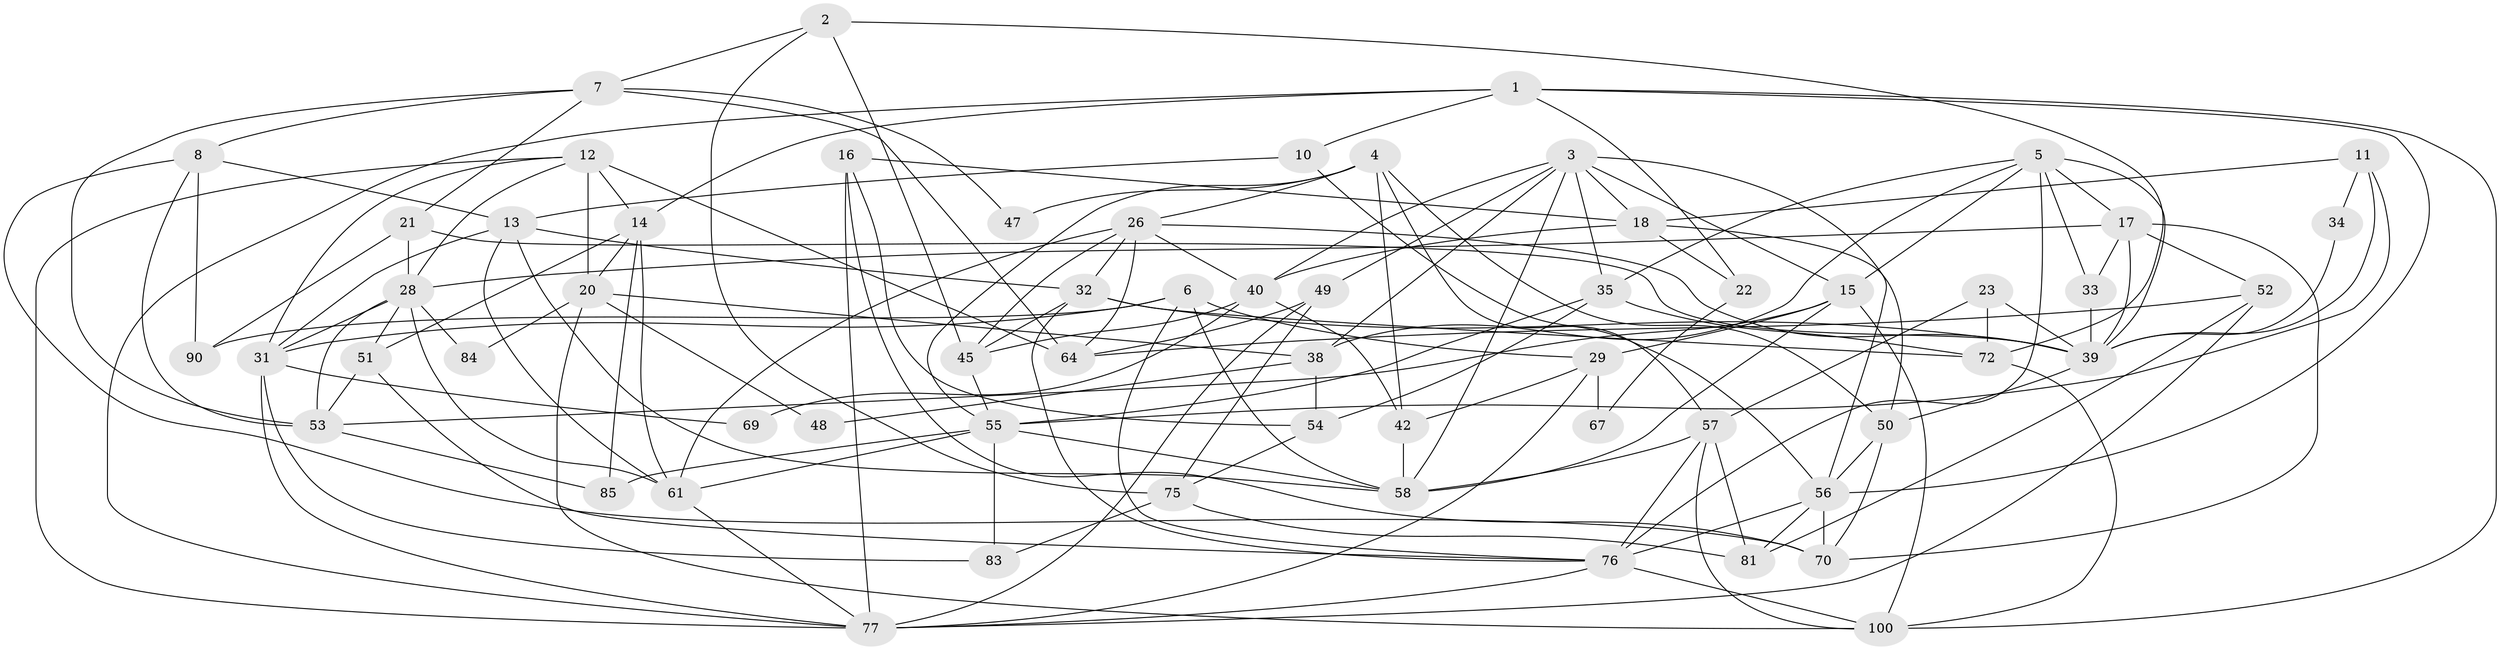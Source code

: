 // original degree distribution, {3: 0.25, 4: 0.24, 5: 0.23, 6: 0.12, 2: 0.14, 7: 0.02}
// Generated by graph-tools (version 1.1) at 2025/38/02/21/25 10:38:59]
// undirected, 61 vertices, 155 edges
graph export_dot {
graph [start="1"]
  node [color=gray90,style=filled];
  1 [super="+9"];
  2;
  3 [super="+25"];
  4 [super="+30"];
  5 [super="+24"];
  6 [super="+44"];
  7 [super="+93"];
  8 [super="+95"];
  10;
  11 [super="+89"];
  12 [super="+43"];
  13 [super="+65"];
  14 [super="+78"];
  15 [super="+71"];
  16 [super="+27"];
  17 [super="+19"];
  18 [super="+37"];
  20 [super="+41"];
  21 [super="+98"];
  22;
  23;
  26 [super="+63"];
  28 [super="+36"];
  29 [super="+79"];
  31;
  32 [super="+62"];
  33;
  34;
  35 [super="+46"];
  38;
  39 [super="+91"];
  40 [super="+92"];
  42;
  45 [super="+68"];
  47;
  48;
  49 [super="+88"];
  50 [super="+73"];
  51 [super="+74"];
  52;
  53 [super="+80"];
  54 [super="+60"];
  55 [super="+66"];
  56 [super="+59"];
  57 [super="+94"];
  58 [super="+82"];
  61 [super="+87"];
  64 [super="+96"];
  67;
  69;
  70;
  72 [super="+99"];
  75;
  76 [super="+97"];
  77 [super="+86"];
  81;
  83;
  84;
  85;
  90;
  100;
  1 -- 10;
  1 -- 100;
  1 -- 22;
  1 -- 14;
  1 -- 77;
  1 -- 56;
  2 -- 75;
  2 -- 45;
  2 -- 72;
  2 -- 7;
  3 -- 35;
  3 -- 38;
  3 -- 56;
  3 -- 58;
  3 -- 40;
  3 -- 15;
  3 -- 18;
  3 -- 49;
  4 -- 26;
  4 -- 42;
  4 -- 50;
  4 -- 57 [weight=2];
  4 -- 55;
  4 -- 47;
  5 -- 38;
  5 -- 33;
  5 -- 76;
  5 -- 17;
  5 -- 35;
  5 -- 15;
  5 -- 39;
  6 -- 90;
  6 -- 76;
  6 -- 29;
  6 -- 31;
  6 -- 58;
  7 -- 8;
  7 -- 53;
  7 -- 64;
  7 -- 47;
  7 -- 21;
  8 -- 70;
  8 -- 13;
  8 -- 90;
  8 -- 53;
  10 -- 13;
  10 -- 56;
  11 -- 34;
  11 -- 39;
  11 -- 55;
  11 -- 18;
  12 -- 64 [weight=2];
  12 -- 77;
  12 -- 28;
  12 -- 14;
  12 -- 31;
  12 -- 20;
  13 -- 32;
  13 -- 31;
  13 -- 61;
  13 -- 58;
  14 -- 20;
  14 -- 85;
  14 -- 51;
  14 -- 61;
  15 -- 100;
  15 -- 53;
  15 -- 29;
  15 -- 58;
  16 -- 70;
  16 -- 18;
  16 -- 77;
  16 -- 54;
  17 -- 33;
  17 -- 39;
  17 -- 52;
  17 -- 28;
  17 -- 70;
  18 -- 22;
  18 -- 50;
  18 -- 40;
  20 -- 48;
  20 -- 100;
  20 -- 38;
  20 -- 84;
  21 -- 28 [weight=2];
  21 -- 39;
  21 -- 90;
  22 -- 67;
  23 -- 39;
  23 -- 57;
  23 -- 72;
  26 -- 64;
  26 -- 45;
  26 -- 32;
  26 -- 39;
  26 -- 40;
  26 -- 61;
  28 -- 31;
  28 -- 84;
  28 -- 53;
  28 -- 51;
  28 -- 61;
  29 -- 42;
  29 -- 67 [weight=2];
  29 -- 77;
  31 -- 77;
  31 -- 69;
  31 -- 83;
  32 -- 39;
  32 -- 72;
  32 -- 45;
  32 -- 76;
  33 -- 39;
  34 -- 39;
  35 -- 54 [weight=2];
  35 -- 72;
  35 -- 55;
  38 -- 48;
  38 -- 54;
  39 -- 50;
  40 -- 69;
  40 -- 42;
  40 -- 45;
  42 -- 58;
  45 -- 55;
  49 -- 75;
  49 -- 64;
  49 -- 77;
  50 -- 70;
  50 -- 56;
  51 -- 53;
  51 -- 76;
  52 -- 77;
  52 -- 81;
  52 -- 64;
  53 -- 85;
  54 -- 75;
  55 -- 83;
  55 -- 85;
  55 -- 61;
  55 -- 58;
  56 -- 70;
  56 -- 81;
  56 -- 76;
  57 -- 81;
  57 -- 100;
  57 -- 76;
  57 -- 58;
  61 -- 77;
  72 -- 100;
  75 -- 81;
  75 -- 83;
  76 -- 100;
  76 -- 77;
}
